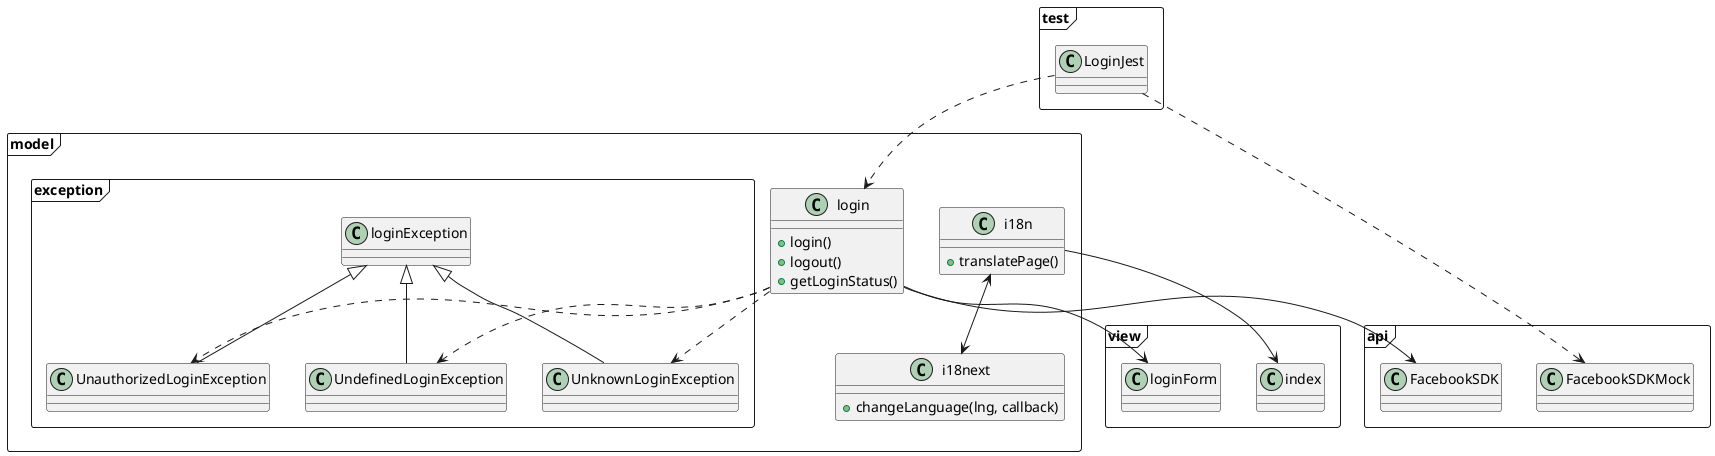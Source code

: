 @startuml
'https://plantuml.com/class-diagram


package model <<Frame>> {
  class i18n {
    + translatePage()
  }
  class i18next {
    + changeLanguage(lng, callback)
  }
  class login {
    + login()
    + logout()
    + getLoginStatus()
  }
  package exception <<Frame>> {
    class loginException {
    }
    class UnauthorizedLoginException {
    }
    class UndefinedLoginException {
    }
    class UnknownLoginException {
    }
  }
}

i18n <--> i18next
package view <<Frame>> {
    class index {
    }
    class loginForm {
    }
}
i18n --> index

package api <<Frame>> {
  class FacebookSDK{}
  class FacebookSDKMock{}
}
package test <<Frame>> {
  class LoginJest{}
}
loginException <|-- UnauthorizedLoginException 
loginException <|-- UndefinedLoginException
loginException <|-- UnknownLoginException
login ..> UnauthorizedLoginException
login ..> UndefinedLoginException
login ..> UnknownLoginException
login --> FacebookSDK
LoginJest ..> FacebookSDKMock
LoginJest ..> login
loginForm <-- login
@enduml